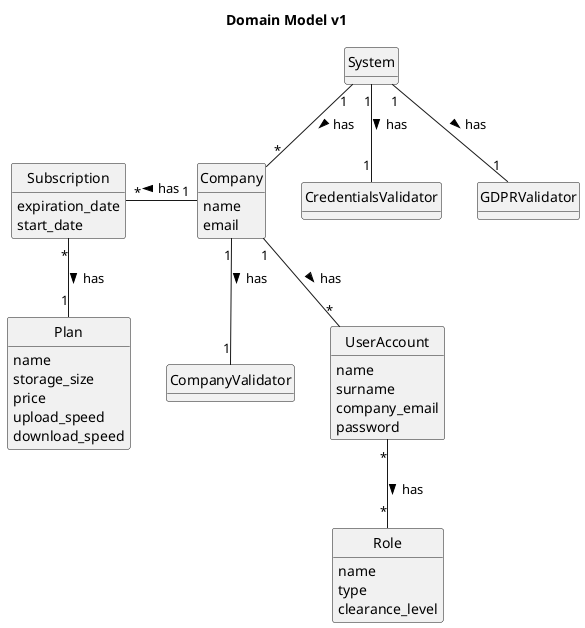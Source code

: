 @startuml
'https://plantuml.com/class-diagram
Title Domain Model v1
hide circle
hide methods

class CredentialsValidator{

}
class GDPRValidator{

}
class CompanyValidator{

}
class Company{
    name
    email
}
class System{

}
class Subscription{
    expiration_date
    start_date
}
class Plan{
    name
    storage_size
    price
    upload_speed
    download_speed
}

class Role{
    name
    type
    clearance_level
}

class UserAccount {
    name
    surname
    company_email
    password
}

Company "1" -left- "*" Subscription: has >
Company "1" -down- "*" UserAccount: has >
System "1" -down- "1" CredentialsValidator: has >
System "1" -down- "1" GDPRValidator: has >
Company "1" -down- "1" CompanyValidator: has >
System "1" -down- "*" Company: has >
UserAccount "*" -down- "*" Role: has >
Subscription "*" -down- "1" Plan: has >

@enduml